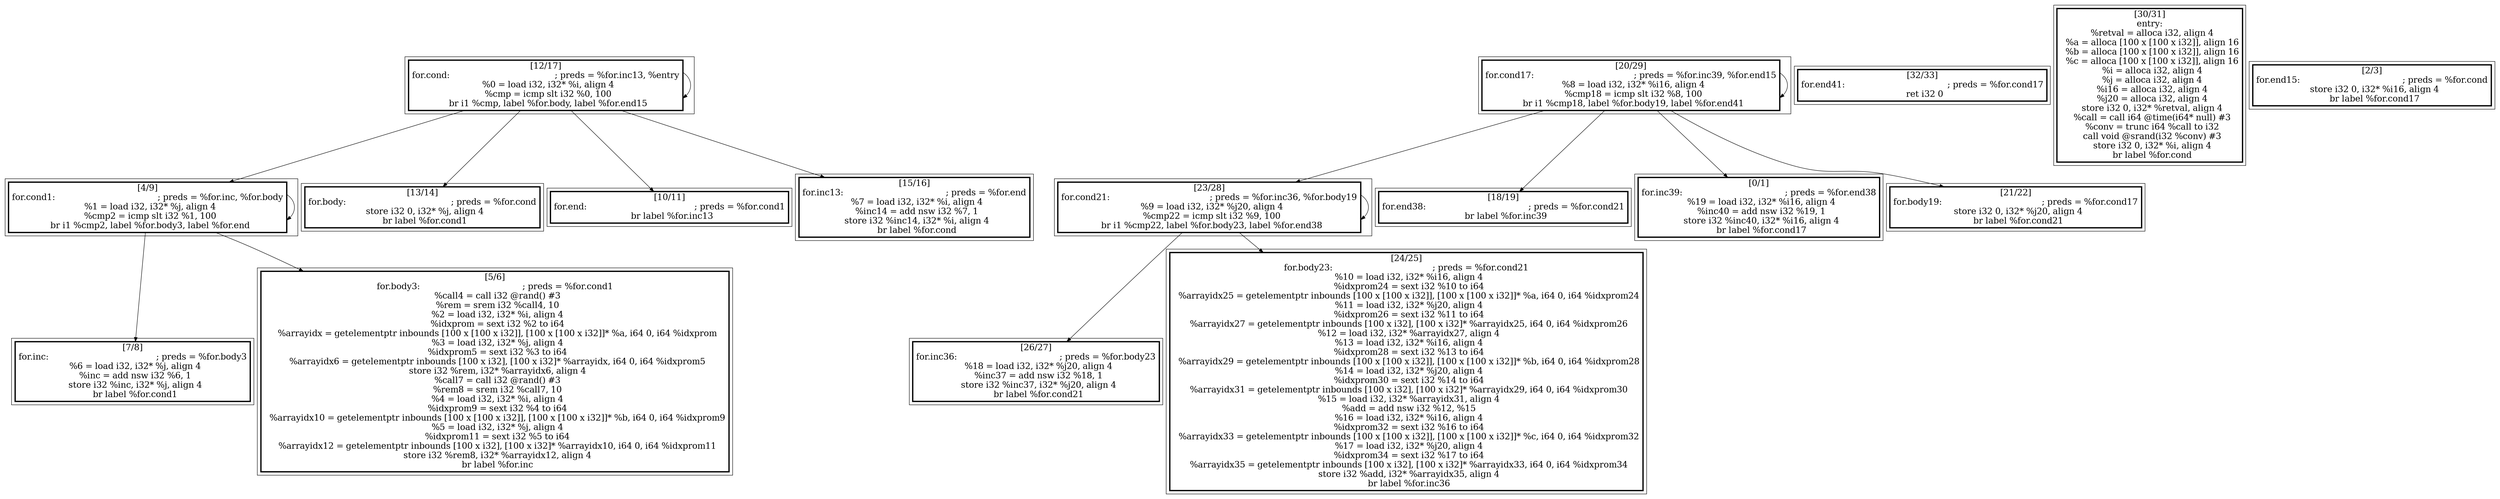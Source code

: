 
digraph G {



node88->node89 [ ]
node88->node88 [ ]
node83->node83 [ ]
node88->node85 [ ]
node75->node75 [ ]
node83->node88 [ ]
node83->node84 [ ]
node83->node87 [ ]
node79->node82 [ ]
node79->node73 [ ]
node75->node74 [ ]
node79->node77 [ ]
node75->node76 [ ]
node79->node75 [ ]
node79->node79 [ ]
node83->node78 [ ]


subgraph cluster16 {


node89 [penwidth=3.0,fontsize=20,shape=rectangle,label="[7/8]
for.inc:                                          ; preds = %for.body3
  %6 = load i32, i32* %j, align 4
  %inc = add nsw i32 %6, 1
  store i32 %inc, i32* %j, align 4
  br label %for.cond1
" ]



}

subgraph cluster4 {


node77 [penwidth=3.0,fontsize=20,shape=rectangle,label="[21/22]
for.body19:                                       ; preds = %for.cond17
  store i32 0, i32* %j20, align 4
  br label %for.cond21
" ]



}

subgraph cluster3 {


node76 [penwidth=3.0,fontsize=20,shape=rectangle,label="[24/25]
for.body23:                                       ; preds = %for.cond21
  %10 = load i32, i32* %i16, align 4
  %idxprom24 = sext i32 %10 to i64
  %arrayidx25 = getelementptr inbounds [100 x [100 x i32]], [100 x [100 x i32]]* %a, i64 0, i64 %idxprom24
  %11 = load i32, i32* %j20, align 4
  %idxprom26 = sext i32 %11 to i64
  %arrayidx27 = getelementptr inbounds [100 x i32], [100 x i32]* %arrayidx25, i64 0, i64 %idxprom26
  %12 = load i32, i32* %arrayidx27, align 4
  %13 = load i32, i32* %i16, align 4
  %idxprom28 = sext i32 %13 to i64
  %arrayidx29 = getelementptr inbounds [100 x [100 x i32]], [100 x [100 x i32]]* %b, i64 0, i64 %idxprom28
  %14 = load i32, i32* %j20, align 4
  %idxprom30 = sext i32 %14 to i64
  %arrayidx31 = getelementptr inbounds [100 x i32], [100 x i32]* %arrayidx29, i64 0, i64 %idxprom30
  %15 = load i32, i32* %arrayidx31, align 4
  %add = add nsw i32 %12, %15
  %16 = load i32, i32* %i16, align 4
  %idxprom32 = sext i32 %16 to i64
  %arrayidx33 = getelementptr inbounds [100 x [100 x i32]], [100 x [100 x i32]]* %c, i64 0, i64 %idxprom32
  %17 = load i32, i32* %j20, align 4
  %idxprom34 = sext i32 %17 to i64
  %arrayidx35 = getelementptr inbounds [100 x i32], [100 x i32]* %arrayidx33, i64 0, i64 %idxprom34
  store i32 %add, i32* %arrayidx35, align 4
  br label %for.inc36
" ]



}

subgraph cluster2 {


node75 [penwidth=3.0,fontsize=20,shape=rectangle,label="[23/28]
for.cond21:                                       ; preds = %for.inc36, %for.body19
  %9 = load i32, i32* %j20, align 4
  %cmp22 = icmp slt i32 %9, 100
  br i1 %cmp22, label %for.body23, label %for.end38
" ]



}

subgraph cluster1 {


node74 [penwidth=3.0,fontsize=20,shape=rectangle,label="[26/27]
for.inc36:                                        ; preds = %for.body23
  %18 = load i32, i32* %j20, align 4
  %inc37 = add nsw i32 %18, 1
  store i32 %inc37, i32* %j20, align 4
  br label %for.cond21
" ]



}

subgraph cluster12 {


node85 [penwidth=3.0,fontsize=20,shape=rectangle,label="[5/6]
for.body3:                                        ; preds = %for.cond1
  %call4 = call i32 @rand() #3
  %rem = srem i32 %call4, 10
  %2 = load i32, i32* %i, align 4
  %idxprom = sext i32 %2 to i64
  %arrayidx = getelementptr inbounds [100 x [100 x i32]], [100 x [100 x i32]]* %a, i64 0, i64 %idxprom
  %3 = load i32, i32* %j, align 4
  %idxprom5 = sext i32 %3 to i64
  %arrayidx6 = getelementptr inbounds [100 x i32], [100 x i32]* %arrayidx, i64 0, i64 %idxprom5
  store i32 %rem, i32* %arrayidx6, align 4
  %call7 = call i32 @rand() #3
  %rem8 = srem i32 %call7, 10
  %4 = load i32, i32* %i, align 4
  %idxprom9 = sext i32 %4 to i64
  %arrayidx10 = getelementptr inbounds [100 x [100 x i32]], [100 x [100 x i32]]* %b, i64 0, i64 %idxprom9
  %5 = load i32, i32* %j, align 4
  %idxprom11 = sext i32 %5 to i64
  %arrayidx12 = getelementptr inbounds [100 x i32], [100 x i32]* %arrayidx10, i64 0, i64 %idxprom11
  store i32 %rem8, i32* %arrayidx12, align 4
  br label %for.inc
" ]



}

subgraph cluster5 {


node78 [penwidth=3.0,fontsize=20,shape=rectangle,label="[15/16]
for.inc13:                                        ; preds = %for.end
  %7 = load i32, i32* %i, align 4
  %inc14 = add nsw i32 %7, 1
  store i32 %inc14, i32* %i, align 4
  br label %for.cond
" ]



}

subgraph cluster0 {


node73 [penwidth=3.0,fontsize=20,shape=rectangle,label="[0/1]
for.inc39:                                        ; preds = %for.end38
  %19 = load i32, i32* %i16, align 4
  %inc40 = add nsw i32 %19, 1
  store i32 %inc40, i32* %i16, align 4
  br label %for.cond17
" ]



}

subgraph cluster6 {


node79 [penwidth=3.0,fontsize=20,shape=rectangle,label="[20/29]
for.cond17:                                       ; preds = %for.inc39, %for.end15
  %8 = load i32, i32* %i16, align 4
  %cmp18 = icmp slt i32 %8, 100
  br i1 %cmp18, label %for.body19, label %for.end41
" ]



}

subgraph cluster14 {


node87 [penwidth=3.0,fontsize=20,shape=rectangle,label="[10/11]
for.end:                                          ; preds = %for.cond1
  br label %for.inc13
" ]



}

subgraph cluster7 {


node80 [penwidth=3.0,fontsize=20,shape=rectangle,label="[32/33]
for.end41:                                        ; preds = %for.cond17
  ret i32 0
" ]



}

subgraph cluster8 {


node81 [penwidth=3.0,fontsize=20,shape=rectangle,label="[30/31]
entry:
  %retval = alloca i32, align 4
  %a = alloca [100 x [100 x i32]], align 16
  %b = alloca [100 x [100 x i32]], align 16
  %c = alloca [100 x [100 x i32]], align 16
  %i = alloca i32, align 4
  %j = alloca i32, align 4
  %i16 = alloca i32, align 4
  %j20 = alloca i32, align 4
  store i32 0, i32* %retval, align 4
  %call = call i64 @time(i64* null) #3
  %conv = trunc i64 %call to i32
  call void @srand(i32 %conv) #3
  store i32 0, i32* %i, align 4
  br label %for.cond
" ]



}

subgraph cluster9 {


node82 [penwidth=3.0,fontsize=20,shape=rectangle,label="[18/19]
for.end38:                                        ; preds = %for.cond21
  br label %for.inc39
" ]



}

subgraph cluster10 {


node83 [penwidth=3.0,fontsize=20,shape=rectangle,label="[12/17]
for.cond:                                         ; preds = %for.inc13, %entry
  %0 = load i32, i32* %i, align 4
  %cmp = icmp slt i32 %0, 100
  br i1 %cmp, label %for.body, label %for.end15
" ]



}

subgraph cluster11 {


node84 [penwidth=3.0,fontsize=20,shape=rectangle,label="[13/14]
for.body:                                         ; preds = %for.cond
  store i32 0, i32* %j, align 4
  br label %for.cond1
" ]



}

subgraph cluster13 {


node86 [penwidth=3.0,fontsize=20,shape=rectangle,label="[2/3]
for.end15:                                        ; preds = %for.cond
  store i32 0, i32* %i16, align 4
  br label %for.cond17
" ]



}

subgraph cluster15 {


node88 [penwidth=3.0,fontsize=20,shape=rectangle,label="[4/9]
for.cond1:                                        ; preds = %for.inc, %for.body
  %1 = load i32, i32* %j, align 4
  %cmp2 = icmp slt i32 %1, 100
  br i1 %cmp2, label %for.body3, label %for.end
" ]



}

}
